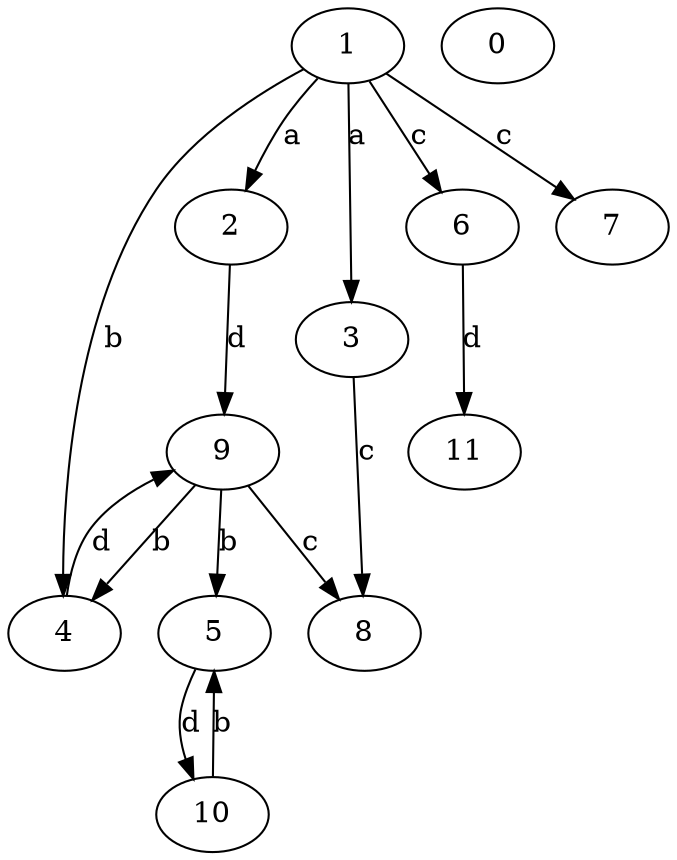 strict digraph  {
2;
3;
4;
5;
6;
7;
0;
1;
8;
9;
10;
11;
2 -> 9  [label=d];
3 -> 8  [label=c];
4 -> 9  [label=d];
5 -> 10  [label=d];
6 -> 11  [label=d];
1 -> 2  [label=a];
1 -> 3  [label=a];
1 -> 4  [label=b];
1 -> 6  [label=c];
1 -> 7  [label=c];
9 -> 4  [label=b];
9 -> 5  [label=b];
9 -> 8  [label=c];
10 -> 5  [label=b];
}
